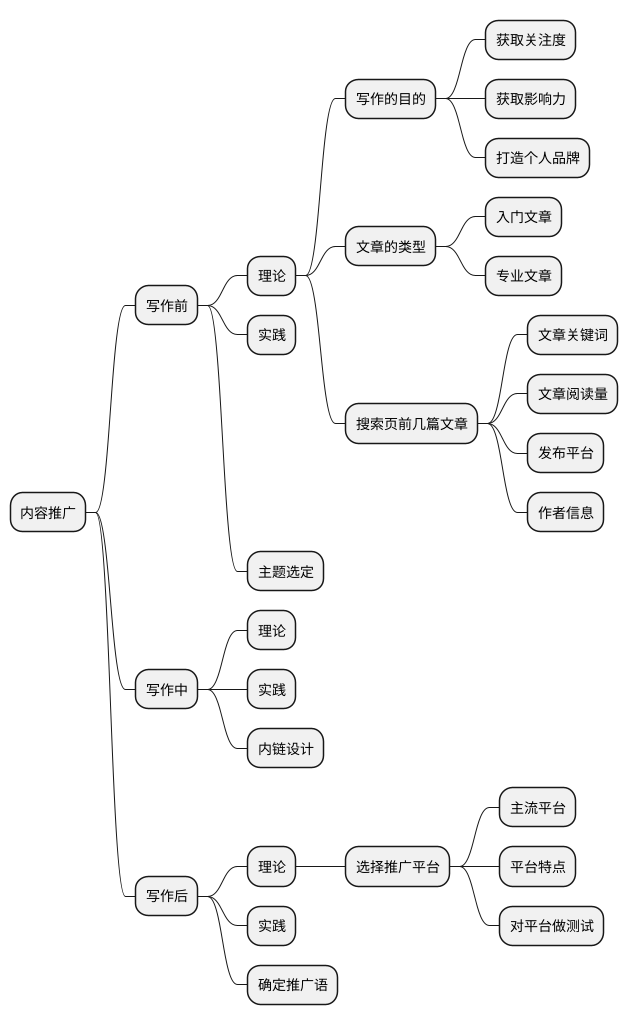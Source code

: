 @startmindmap
skinparam monochrome true
* 内容推广
** 写作前
*** 理论
**** 写作的目的
***** 获取关注度
***** 获取影响力
***** 打造个人品牌
**** 文章的类型
***** 入门文章
***** 专业文章
**** 搜索页前几篇文章
***** 文章关键词
***** 文章阅读量
***** 发布平台
***** 作者信息
*** 实践
*** 主题选定
** 写作中
*** 理论
*** 实践
*** 内链设计
** 写作后
*** 理论
**** 选择推广平台
***** 主流平台
***** 平台特点
***** 对平台做测试
*** 实践
*** 确定推广语
@endmindmap
